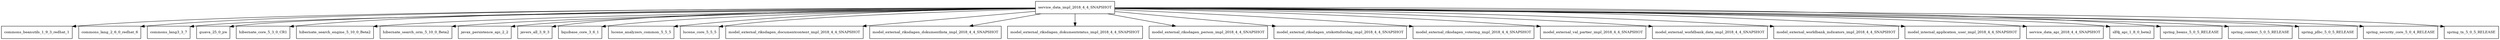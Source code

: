 digraph service_data_impl_2018_4_4_SNAPSHOT_dependencies {
  node [shape = box, fontsize=10.0];
  service_data_impl_2018_4_4_SNAPSHOT -> commons_beanutils_1_9_3_redhat_1;
  service_data_impl_2018_4_4_SNAPSHOT -> commons_lang_2_6_0_redhat_6;
  service_data_impl_2018_4_4_SNAPSHOT -> commons_lang3_3_7;
  service_data_impl_2018_4_4_SNAPSHOT -> guava_25_0_jre;
  service_data_impl_2018_4_4_SNAPSHOT -> hibernate_core_5_3_0_CR1;
  service_data_impl_2018_4_4_SNAPSHOT -> hibernate_search_engine_5_10_0_Beta2;
  service_data_impl_2018_4_4_SNAPSHOT -> hibernate_search_orm_5_10_0_Beta2;
  service_data_impl_2018_4_4_SNAPSHOT -> javax_persistence_api_2_2;
  service_data_impl_2018_4_4_SNAPSHOT -> javers_all_3_9_3;
  service_data_impl_2018_4_4_SNAPSHOT -> liquibase_core_3_6_1;
  service_data_impl_2018_4_4_SNAPSHOT -> lucene_analyzers_common_5_5_5;
  service_data_impl_2018_4_4_SNAPSHOT -> lucene_core_5_5_5;
  service_data_impl_2018_4_4_SNAPSHOT -> model_external_riksdagen_documentcontent_impl_2018_4_4_SNAPSHOT;
  service_data_impl_2018_4_4_SNAPSHOT -> model_external_riksdagen_dokumentlista_impl_2018_4_4_SNAPSHOT;
  service_data_impl_2018_4_4_SNAPSHOT -> model_external_riksdagen_dokumentstatus_impl_2018_4_4_SNAPSHOT;
  service_data_impl_2018_4_4_SNAPSHOT -> model_external_riksdagen_person_impl_2018_4_4_SNAPSHOT;
  service_data_impl_2018_4_4_SNAPSHOT -> model_external_riksdagen_utskottsforslag_impl_2018_4_4_SNAPSHOT;
  service_data_impl_2018_4_4_SNAPSHOT -> model_external_riksdagen_votering_impl_2018_4_4_SNAPSHOT;
  service_data_impl_2018_4_4_SNAPSHOT -> model_external_val_partier_impl_2018_4_4_SNAPSHOT;
  service_data_impl_2018_4_4_SNAPSHOT -> model_external_worldbank_data_impl_2018_4_4_SNAPSHOT;
  service_data_impl_2018_4_4_SNAPSHOT -> model_external_worldbank_indicators_impl_2018_4_4_SNAPSHOT;
  service_data_impl_2018_4_4_SNAPSHOT -> model_internal_application_user_impl_2018_4_4_SNAPSHOT;
  service_data_impl_2018_4_4_SNAPSHOT -> service_data_api_2018_4_4_SNAPSHOT;
  service_data_impl_2018_4_4_SNAPSHOT -> slf4j_api_1_8_0_beta2;
  service_data_impl_2018_4_4_SNAPSHOT -> spring_beans_5_0_5_RELEASE;
  service_data_impl_2018_4_4_SNAPSHOT -> spring_context_5_0_5_RELEASE;
  service_data_impl_2018_4_4_SNAPSHOT -> spring_jdbc_5_0_5_RELEASE;
  service_data_impl_2018_4_4_SNAPSHOT -> spring_security_core_5_0_4_RELEASE;
  service_data_impl_2018_4_4_SNAPSHOT -> spring_tx_5_0_5_RELEASE;
}
